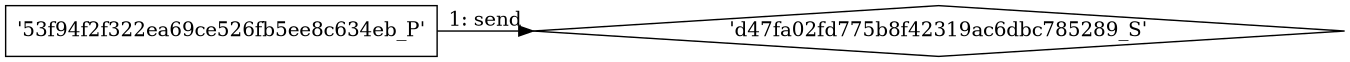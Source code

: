 digraph "D:\Learning\Paper\apt\基于CTI的攻击预警\Dataset\攻击图\ASGfromALLCTI\Microsoft Netlogon exploitation continues to rise.dot" {
rankdir="LR"
size="9"
fixedsize="false"
splines="true"
nodesep=0.3
ranksep=0
fontsize=10
overlap="scalexy"
engine= "neato"
	"'d47fa02fd775b8f42319ac6dbc785289_S'" [node_type=Socket shape=diamond]
	"'53f94f2f322ea69ce526fb5ee8c634eb_P'" [node_type=Process shape=box]
	"'53f94f2f322ea69ce526fb5ee8c634eb_P'" -> "'d47fa02fd775b8f42319ac6dbc785289_S'" [label="1: send"]
}
